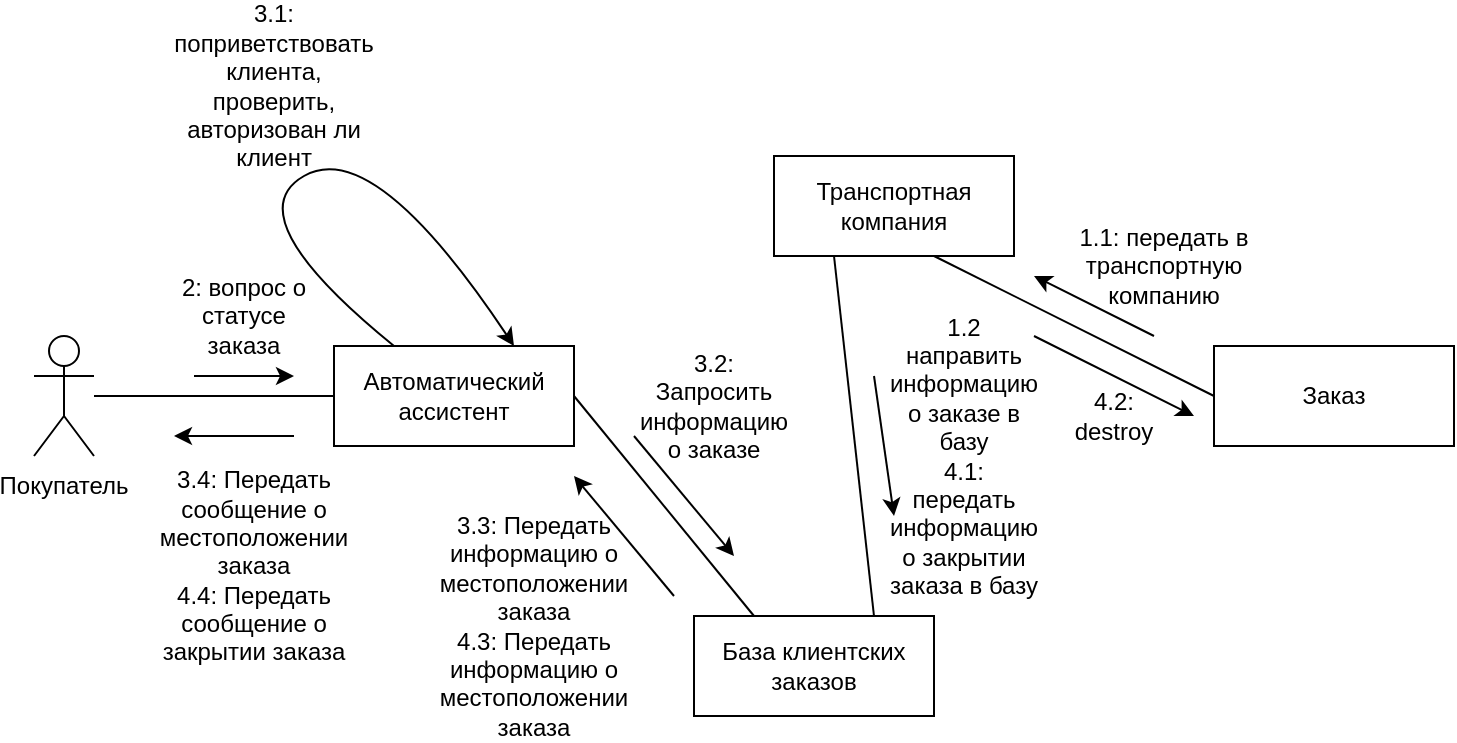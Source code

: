 <mxfile version="21.1.4" type="github">
  <diagram name="Страница 1" id="t59zCIos1-Yz6X2QX7Jx">
    <mxGraphModel dx="1002" dy="585" grid="1" gridSize="10" guides="1" tooltips="1" connect="1" arrows="1" fold="1" page="1" pageScale="1" pageWidth="827" pageHeight="1169" math="0" shadow="0">
      <root>
        <mxCell id="0" />
        <mxCell id="1" parent="0" />
        <mxCell id="f7BTEI-fdL9ZVY6ZCWCk-10" style="edgeStyle=orthogonalEdgeStyle;rounded=0;orthogonalLoop=1;jettySize=auto;html=1;entryX=0;entryY=0.5;entryDx=0;entryDy=0;endArrow=none;endFill=0;" parent="1" source="f7BTEI-fdL9ZVY6ZCWCk-3" target="f7BTEI-fdL9ZVY6ZCWCk-6" edge="1">
          <mxGeometry relative="1" as="geometry" />
        </mxCell>
        <mxCell id="f7BTEI-fdL9ZVY6ZCWCk-3" value="Actor" style="shape=umlActor;verticalLabelPosition=bottom;verticalAlign=top;html=1;outlineConnect=0;fontSize=13;fontColor=none;noLabel=1;" parent="1" vertex="1">
          <mxGeometry x="110" y="240" width="30" height="60" as="geometry" />
        </mxCell>
        <mxCell id="f7BTEI-fdL9ZVY6ZCWCk-4" value="Покупатель" style="text;html=1;strokeColor=none;fillColor=none;align=center;verticalAlign=middle;whiteSpace=wrap;rounded=0;" parent="1" vertex="1">
          <mxGeometry x="95" y="300" width="60" height="30" as="geometry" />
        </mxCell>
        <mxCell id="f7BTEI-fdL9ZVY6ZCWCk-5" value="Заказ" style="rounded=0;whiteSpace=wrap;html=1;" parent="1" vertex="1">
          <mxGeometry x="700" y="245" width="120" height="50" as="geometry" />
        </mxCell>
        <mxCell id="f7BTEI-fdL9ZVY6ZCWCk-6" value="Автоматический ассистент" style="rounded=0;whiteSpace=wrap;html=1;" parent="1" vertex="1">
          <mxGeometry x="260" y="245" width="120" height="50" as="geometry" />
        </mxCell>
        <mxCell id="f7BTEI-fdL9ZVY6ZCWCk-7" value="Транспортная компания" style="rounded=0;whiteSpace=wrap;html=1;" parent="1" vertex="1">
          <mxGeometry x="480" y="150" width="120" height="50" as="geometry" />
        </mxCell>
        <mxCell id="f7BTEI-fdL9ZVY6ZCWCk-8" value="База клиентских заказов" style="rounded=0;whiteSpace=wrap;html=1;" parent="1" vertex="1">
          <mxGeometry x="440" y="380" width="120" height="50" as="geometry" />
        </mxCell>
        <mxCell id="f7BTEI-fdL9ZVY6ZCWCk-11" value="" style="endArrow=classic;html=1;rounded=0;" parent="1" edge="1">
          <mxGeometry width="50" height="50" relative="1" as="geometry">
            <mxPoint x="190" y="260" as="sourcePoint" />
            <mxPoint x="240" y="260" as="targetPoint" />
          </mxGeometry>
        </mxCell>
        <mxCell id="f7BTEI-fdL9ZVY6ZCWCk-12" value="2: вопрос о статусе заказа" style="text;html=1;strokeColor=none;fillColor=none;align=center;verticalAlign=middle;whiteSpace=wrap;rounded=0;" parent="1" vertex="1">
          <mxGeometry x="180" y="215" width="70" height="30" as="geometry" />
        </mxCell>
        <mxCell id="f7BTEI-fdL9ZVY6ZCWCk-14" value="" style="endArrow=none;html=1;rounded=0;exitX=1;exitY=0.5;exitDx=0;exitDy=0;entryX=0.25;entryY=0;entryDx=0;entryDy=0;" parent="1" source="f7BTEI-fdL9ZVY6ZCWCk-6" target="f7BTEI-fdL9ZVY6ZCWCk-8" edge="1">
          <mxGeometry width="50" height="50" relative="1" as="geometry">
            <mxPoint x="390" y="280" as="sourcePoint" />
            <mxPoint x="440" y="230" as="targetPoint" />
          </mxGeometry>
        </mxCell>
        <mxCell id="f7BTEI-fdL9ZVY6ZCWCk-15" value="" style="endArrow=none;html=1;rounded=0;exitX=0.75;exitY=0;exitDx=0;exitDy=0;entryX=0.25;entryY=1;entryDx=0;entryDy=0;" parent="1" source="f7BTEI-fdL9ZVY6ZCWCk-8" target="f7BTEI-fdL9ZVY6ZCWCk-7" edge="1">
          <mxGeometry width="50" height="50" relative="1" as="geometry">
            <mxPoint x="390" y="280" as="sourcePoint" />
            <mxPoint x="440" y="230" as="targetPoint" />
          </mxGeometry>
        </mxCell>
        <mxCell id="f7BTEI-fdL9ZVY6ZCWCk-16" value="" style="endArrow=none;html=1;rounded=0;exitX=0;exitY=0.5;exitDx=0;exitDy=0;" parent="1" source="f7BTEI-fdL9ZVY6ZCWCk-5" edge="1">
          <mxGeometry width="50" height="50" relative="1" as="geometry">
            <mxPoint x="540" y="390" as="sourcePoint" />
            <mxPoint x="560" y="200" as="targetPoint" />
          </mxGeometry>
        </mxCell>
        <mxCell id="f7BTEI-fdL9ZVY6ZCWCk-17" value="" style="endArrow=classic;html=1;rounded=0;" parent="1" edge="1">
          <mxGeometry width="50" height="50" relative="1" as="geometry">
            <mxPoint x="670" y="240" as="sourcePoint" />
            <mxPoint x="610" y="210" as="targetPoint" />
          </mxGeometry>
        </mxCell>
        <mxCell id="f7BTEI-fdL9ZVY6ZCWCk-18" value="1.1: передать в транспортную компанию" style="text;html=1;strokeColor=none;fillColor=none;align=center;verticalAlign=middle;whiteSpace=wrap;rounded=0;" parent="1" vertex="1">
          <mxGeometry x="630" y="190" width="90" height="30" as="geometry" />
        </mxCell>
        <mxCell id="f7BTEI-fdL9ZVY6ZCWCk-19" value="" style="endArrow=classic;html=1;rounded=0;" parent="1" edge="1">
          <mxGeometry width="50" height="50" relative="1" as="geometry">
            <mxPoint x="530" y="260" as="sourcePoint" />
            <mxPoint x="540" y="330" as="targetPoint" />
          </mxGeometry>
        </mxCell>
        <mxCell id="f7BTEI-fdL9ZVY6ZCWCk-20" value="1.2 направить информацию о заказе в базу&lt;br&gt;4.1: передать информацию о закрытии заказа в базу" style="text;html=1;strokeColor=none;fillColor=none;align=center;verticalAlign=middle;whiteSpace=wrap;rounded=0;" parent="1" vertex="1">
          <mxGeometry x="550" y="290" width="50" height="20" as="geometry" />
        </mxCell>
        <mxCell id="f7BTEI-fdL9ZVY6ZCWCk-21" value="" style="endArrow=classic;html=1;rounded=0;" parent="1" edge="1">
          <mxGeometry width="50" height="50" relative="1" as="geometry">
            <mxPoint x="410" y="290" as="sourcePoint" />
            <mxPoint x="460" y="350" as="targetPoint" />
          </mxGeometry>
        </mxCell>
        <mxCell id="f7BTEI-fdL9ZVY6ZCWCk-22" value="3.2: Запросить информацию о заказе" style="text;html=1;strokeColor=none;fillColor=none;align=center;verticalAlign=middle;whiteSpace=wrap;rounded=0;" parent="1" vertex="1">
          <mxGeometry x="420" y="260" width="60" height="30" as="geometry" />
        </mxCell>
        <mxCell id="f7BTEI-fdL9ZVY6ZCWCk-23" value="" style="endArrow=classic;html=1;rounded=0;" parent="1" edge="1">
          <mxGeometry width="50" height="50" relative="1" as="geometry">
            <mxPoint x="430" y="370" as="sourcePoint" />
            <mxPoint x="380" y="310" as="targetPoint" />
          </mxGeometry>
        </mxCell>
        <mxCell id="f7BTEI-fdL9ZVY6ZCWCk-24" value="3.3: Передать информацию о местоположении заказа&lt;br&gt;4.3: Передать информацию о местоположении заказа" style="text;html=1;strokeColor=none;fillColor=none;align=center;verticalAlign=middle;whiteSpace=wrap;rounded=0;" parent="1" vertex="1">
          <mxGeometry x="330" y="370" width="60" height="30" as="geometry" />
        </mxCell>
        <mxCell id="f7BTEI-fdL9ZVY6ZCWCk-27" value="" style="curved=1;endArrow=classic;html=1;rounded=0;exitX=0.25;exitY=0;exitDx=0;exitDy=0;entryX=0.75;entryY=0;entryDx=0;entryDy=0;" parent="1" source="f7BTEI-fdL9ZVY6ZCWCk-6" target="f7BTEI-fdL9ZVY6ZCWCk-6" edge="1">
          <mxGeometry width="50" height="50" relative="1" as="geometry">
            <mxPoint x="190" y="170" as="sourcePoint" />
            <mxPoint x="440" y="40" as="targetPoint" />
            <Array as="points">
              <mxPoint x="210" y="180" />
              <mxPoint x="280" y="140" />
            </Array>
          </mxGeometry>
        </mxCell>
        <mxCell id="f7BTEI-fdL9ZVY6ZCWCk-29" value="" style="endArrow=classic;html=1;rounded=0;" parent="1" edge="1">
          <mxGeometry width="50" height="50" relative="1" as="geometry">
            <mxPoint x="610" y="240" as="sourcePoint" />
            <mxPoint x="690" y="280" as="targetPoint" />
          </mxGeometry>
        </mxCell>
        <mxCell id="f7BTEI-fdL9ZVY6ZCWCk-30" value="3.1: поприветствовать клиента, проверить, авторизован ли клиент" style="text;html=1;strokeColor=none;fillColor=none;align=center;verticalAlign=middle;whiteSpace=wrap;rounded=0;" parent="1" vertex="1">
          <mxGeometry x="200" y="100" width="60" height="30" as="geometry" />
        </mxCell>
        <mxCell id="f7BTEI-fdL9ZVY6ZCWCk-31" value="4.2: destroy" style="text;html=1;strokeColor=none;fillColor=none;align=center;verticalAlign=middle;whiteSpace=wrap;rounded=0;" parent="1" vertex="1">
          <mxGeometry x="620" y="265" width="60" height="30" as="geometry" />
        </mxCell>
        <mxCell id="f7BTEI-fdL9ZVY6ZCWCk-32" value="" style="endArrow=classic;html=1;rounded=0;" parent="1" edge="1">
          <mxGeometry width="50" height="50" relative="1" as="geometry">
            <mxPoint x="240" y="290" as="sourcePoint" />
            <mxPoint x="180" y="290" as="targetPoint" />
          </mxGeometry>
        </mxCell>
        <mxCell id="f7BTEI-fdL9ZVY6ZCWCk-33" value="3.4: Передать сообщение о местоположении заказа&lt;br&gt;4.4: Передать сообщение о закрытии заказа" style="text;html=1;strokeColor=none;fillColor=none;align=center;verticalAlign=middle;whiteSpace=wrap;rounded=0;" parent="1" vertex="1">
          <mxGeometry x="190" y="340" width="60" height="30" as="geometry" />
        </mxCell>
      </root>
    </mxGraphModel>
  </diagram>
</mxfile>
